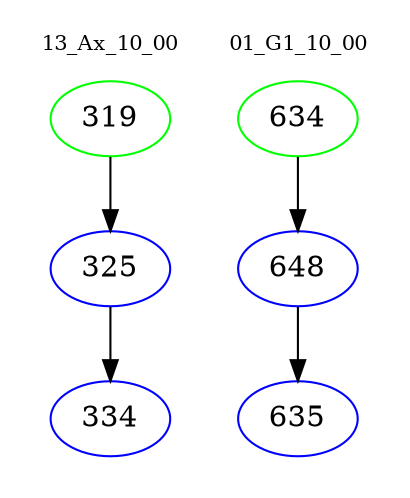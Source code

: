 digraph{
subgraph cluster_0 {
color = white
label = "13_Ax_10_00";
fontsize=10;
T0_319 [label="319", color="green"]
T0_319 -> T0_325 [color="black"]
T0_325 [label="325", color="blue"]
T0_325 -> T0_334 [color="black"]
T0_334 [label="334", color="blue"]
}
subgraph cluster_1 {
color = white
label = "01_G1_10_00";
fontsize=10;
T1_634 [label="634", color="green"]
T1_634 -> T1_648 [color="black"]
T1_648 [label="648", color="blue"]
T1_648 -> T1_635 [color="black"]
T1_635 [label="635", color="blue"]
}
}
